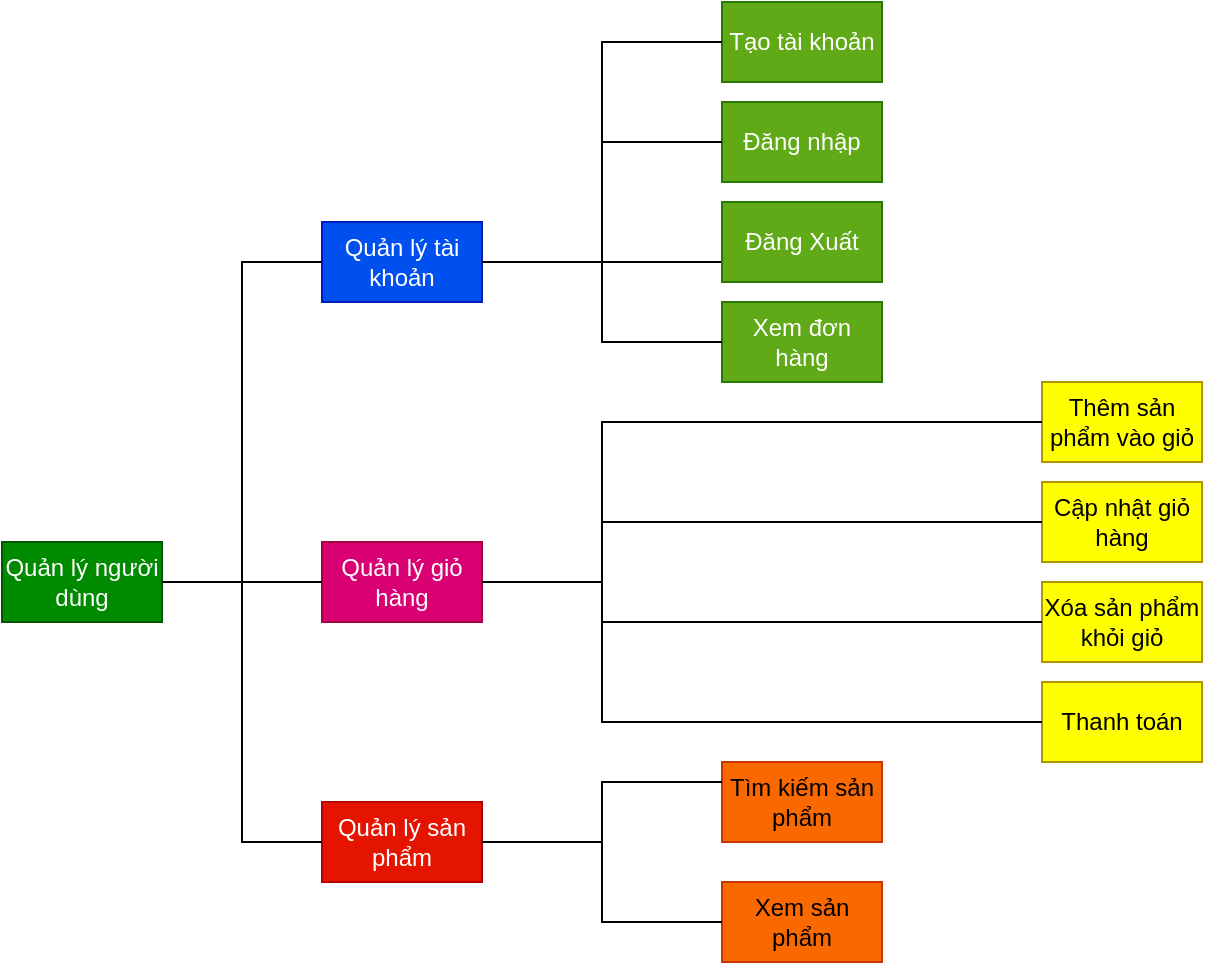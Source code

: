 <mxfile version="20.8.16" type="device"><diagram name="Page-1" id="cZtiOMuYpBlcw7DTUcux"><mxGraphModel dx="1050" dy="621" grid="1" gridSize="10" guides="1" tooltips="1" connect="1" arrows="1" fold="1" page="1" pageScale="1" pageWidth="850" pageHeight="1100" math="0" shadow="0"><root><mxCell id="0"/><mxCell id="1" parent="0"/><mxCell id="k0q9g1fYUGDUizeBWXEa-1" value="Quản lý người dùng" style="rounded=0;whiteSpace=wrap;html=1;fillColor=#008a00;fontColor=#ffffff;strokeColor=#005700;" parent="1" vertex="1"><mxGeometry x="80" y="320" width="80" height="40" as="geometry"/></mxCell><mxCell id="k0q9g1fYUGDUizeBWXEa-2" value="Quản lý tài khoản" style="rounded=0;whiteSpace=wrap;html=1;fillColor=#0050ef;fontColor=#ffffff;strokeColor=#001DBC;" parent="1" vertex="1"><mxGeometry x="240" y="160" width="80" height="40" as="geometry"/></mxCell><mxCell id="k0q9g1fYUGDUizeBWXEa-3" value="Quản lý giỏ hàng" style="rounded=0;whiteSpace=wrap;html=1;fillColor=#d80073;fontColor=#ffffff;strokeColor=#A50040;" parent="1" vertex="1"><mxGeometry x="240" y="320" width="80" height="40" as="geometry"/></mxCell><mxCell id="k0q9g1fYUGDUizeBWXEa-4" value="Quản lý sản phẩm" style="rounded=0;whiteSpace=wrap;html=1;fillColor=#e51400;fontColor=#ffffff;strokeColor=#B20000;" parent="1" vertex="1"><mxGeometry x="240" y="450" width="80" height="40" as="geometry"/></mxCell><mxCell id="k0q9g1fYUGDUizeBWXEa-6" value="" style="endArrow=none;html=1;rounded=0;entryX=0;entryY=0.5;entryDx=0;entryDy=0;exitX=0;exitY=0.5;exitDx=0;exitDy=0;" parent="1" target="k0q9g1fYUGDUizeBWXEa-4" edge="1" source="k0q9g1fYUGDUizeBWXEa-2"><mxGeometry width="50" height="50" relative="1" as="geometry"><mxPoint x="200" y="300" as="sourcePoint"/><mxPoint x="220" y="360" as="targetPoint"/><Array as="points"><mxPoint x="200" y="180"/><mxPoint x="200" y="320"/><mxPoint x="200" y="470"/></Array></mxGeometry></mxCell><mxCell id="k0q9g1fYUGDUizeBWXEa-7" value="" style="endArrow=none;html=1;rounded=0;entryX=0;entryY=0.5;entryDx=0;entryDy=0;" parent="1" target="k0q9g1fYUGDUizeBWXEa-3" edge="1"><mxGeometry width="50" height="50" relative="1" as="geometry"><mxPoint x="200" y="340" as="sourcePoint"/><mxPoint x="300" y="240" as="targetPoint"/></mxGeometry></mxCell><mxCell id="k0q9g1fYUGDUizeBWXEa-8" value="Tạo tài khoản" style="rounded=0;whiteSpace=wrap;html=1;fillColor=#60a917;strokeColor=#2D7600;fontColor=#ffffff;" parent="1" vertex="1"><mxGeometry x="440" y="50" width="80" height="40" as="geometry"/></mxCell><mxCell id="k0q9g1fYUGDUizeBWXEa-9" value="Đăng nhập" style="rounded=0;whiteSpace=wrap;html=1;fillColor=#60a917;fontColor=#ffffff;strokeColor=#2D7600;" parent="1" vertex="1"><mxGeometry x="440" y="100" width="80" height="40" as="geometry"/></mxCell><mxCell id="k0q9g1fYUGDUizeBWXEa-10" value="Thêm sản phẩm vào giỏ" style="rounded=0;whiteSpace=wrap;html=1;fillColor=#FFFF00;fontColor=#000000;strokeColor=#B09500;" parent="1" vertex="1"><mxGeometry x="600" y="240" width="80" height="40" as="geometry"/></mxCell><mxCell id="k0q9g1fYUGDUizeBWXEa-11" value="Cập nhật giỏ hàng" style="rounded=0;whiteSpace=wrap;html=1;fillColor=#FFFF00;fontColor=#000000;strokeColor=#B09500;" parent="1" vertex="1"><mxGeometry x="600" y="290" width="80" height="40" as="geometry"/></mxCell><mxCell id="k0q9g1fYUGDUizeBWXEa-13" value="Tìm kiếm sản phẩm" style="rounded=0;whiteSpace=wrap;html=1;fillColor=#fa6800;fontColor=#000000;strokeColor=#C73500;" parent="1" vertex="1"><mxGeometry x="440" y="430" width="80" height="40" as="geometry"/></mxCell><mxCell id="k0q9g1fYUGDUizeBWXEa-14" value="Xem sản phẩm" style="rounded=0;whiteSpace=wrap;html=1;fillColor=#fa6800;fontColor=#000000;strokeColor=#C73500;" parent="1" vertex="1"><mxGeometry x="440" y="490" width="80" height="40" as="geometry"/></mxCell><mxCell id="k0q9g1fYUGDUizeBWXEa-15" value="Xem đơn hàng" style="rounded=0;whiteSpace=wrap;html=1;fillColor=#60a917;fontColor=#ffffff;strokeColor=#2D7600;" parent="1" vertex="1"><mxGeometry x="440" y="200" width="80" height="40" as="geometry"/></mxCell><mxCell id="k0q9g1fYUGDUizeBWXEa-16" value="" style="endArrow=none;html=1;rounded=0;entryX=0;entryY=0.5;entryDx=0;entryDy=0;exitX=1;exitY=0.5;exitDx=0;exitDy=0;" parent="1" source="k0q9g1fYUGDUizeBWXEa-2" target="k0q9g1fYUGDUizeBWXEa-8" edge="1"><mxGeometry width="50" height="50" relative="1" as="geometry"><mxPoint x="280" y="120" as="sourcePoint"/><mxPoint x="330" y="70" as="targetPoint"/><Array as="points"><mxPoint x="380" y="180"/><mxPoint x="380" y="70"/></Array></mxGeometry></mxCell><mxCell id="k0q9g1fYUGDUizeBWXEa-17" value="" style="endArrow=none;html=1;rounded=0;entryX=0;entryY=0.5;entryDx=0;entryDy=0;" parent="1" target="k0q9g1fYUGDUizeBWXEa-9" edge="1"><mxGeometry width="50" height="50" relative="1" as="geometry"><mxPoint x="380" y="120" as="sourcePoint"/><mxPoint x="440" y="100" as="targetPoint"/></mxGeometry></mxCell><mxCell id="k0q9g1fYUGDUizeBWXEa-18" value="" style="endArrow=none;html=1;rounded=0;entryX=0;entryY=0.75;entryDx=0;entryDy=0;" parent="1" target="X3gnaxNAU5XjDNeQkeqJ-1" edge="1"><mxGeometry width="50" height="50" relative="1" as="geometry"><mxPoint x="380" y="180" as="sourcePoint"/><mxPoint x="420" y="180" as="targetPoint"/></mxGeometry></mxCell><mxCell id="k0q9g1fYUGDUizeBWXEa-19" value="" style="endArrow=none;html=1;rounded=0;exitX=1;exitY=0.5;exitDx=0;exitDy=0;entryX=0;entryY=0.5;entryDx=0;entryDy=0;" parent="1" source="k0q9g1fYUGDUizeBWXEa-3" target="k0q9g1fYUGDUizeBWXEa-10" edge="1"><mxGeometry width="50" height="50" relative="1" as="geometry"><mxPoint x="350" y="280" as="sourcePoint"/><mxPoint x="400" y="230" as="targetPoint"/><Array as="points"><mxPoint x="380" y="340"/><mxPoint x="380" y="260"/></Array></mxGeometry></mxCell><mxCell id="k0q9g1fYUGDUizeBWXEa-21" value="" style="endArrow=none;html=1;rounded=0;exitX=1;exitY=0.5;exitDx=0;exitDy=0;entryX=0;entryY=0.25;entryDx=0;entryDy=0;" parent="1" source="k0q9g1fYUGDUizeBWXEa-4" target="k0q9g1fYUGDUizeBWXEa-13" edge="1"><mxGeometry width="50" height="50" relative="1" as="geometry"><mxPoint x="350" y="450" as="sourcePoint"/><mxPoint x="400" y="400" as="targetPoint"/><Array as="points"><mxPoint x="380" y="470"/><mxPoint x="380" y="440"/></Array></mxGeometry></mxCell><mxCell id="k0q9g1fYUGDUizeBWXEa-22" value="" style="endArrow=none;html=1;rounded=0;exitX=0;exitY=0.5;exitDx=0;exitDy=0;" parent="1" source="k0q9g1fYUGDUizeBWXEa-14" edge="1"><mxGeometry width="50" height="50" relative="1" as="geometry"><mxPoint x="350" y="540" as="sourcePoint"/><mxPoint x="380" y="470" as="targetPoint"/><Array as="points"><mxPoint x="380" y="510"/></Array></mxGeometry></mxCell><mxCell id="X3gnaxNAU5XjDNeQkeqJ-1" value="Đăng Xuất" style="rounded=0;whiteSpace=wrap;html=1;fillColor=#60a917;fontColor=#ffffff;strokeColor=#2D7600;" vertex="1" parent="1"><mxGeometry x="440" y="150" width="80" height="40" as="geometry"/></mxCell><mxCell id="X3gnaxNAU5XjDNeQkeqJ-2" value="" style="endArrow=none;html=1;rounded=0;exitX=0;exitY=0.5;exitDx=0;exitDy=0;" edge="1" parent="1" source="k0q9g1fYUGDUizeBWXEa-15"><mxGeometry width="50" height="50" relative="1" as="geometry"><mxPoint x="360" y="240" as="sourcePoint"/><mxPoint x="380" y="180" as="targetPoint"/><Array as="points"><mxPoint x="380" y="220"/></Array></mxGeometry></mxCell><mxCell id="X3gnaxNAU5XjDNeQkeqJ-3" value="Xóa sản phẩm khỏi giỏ" style="rounded=0;whiteSpace=wrap;html=1;fillColor=#FFFF00;fontColor=#000000;strokeColor=#B09500;" vertex="1" parent="1"><mxGeometry x="600" y="340" width="80" height="40" as="geometry"/></mxCell><mxCell id="X3gnaxNAU5XjDNeQkeqJ-4" value="" style="endArrow=none;html=1;rounded=0;entryX=0;entryY=0.5;entryDx=0;entryDy=0;" edge="1" parent="1" target="X3gnaxNAU5XjDNeQkeqJ-3"><mxGeometry width="50" height="50" relative="1" as="geometry"><mxPoint x="380" y="300" as="sourcePoint"/><mxPoint x="500" y="280" as="targetPoint"/><Array as="points"><mxPoint x="380" y="360"/></Array></mxGeometry></mxCell><mxCell id="X3gnaxNAU5XjDNeQkeqJ-5" value="" style="endArrow=none;html=1;rounded=0;entryX=0;entryY=0.5;entryDx=0;entryDy=0;" edge="1" parent="1" target="k0q9g1fYUGDUizeBWXEa-11"><mxGeometry width="50" height="50" relative="1" as="geometry"><mxPoint x="380" y="310" as="sourcePoint"/><mxPoint x="530" y="290" as="targetPoint"/></mxGeometry></mxCell><mxCell id="X3gnaxNAU5XjDNeQkeqJ-6" value="Thanh toán" style="rounded=0;whiteSpace=wrap;html=1;fillColor=#FFFF00;fontColor=#000000;strokeColor=#B09500;" vertex="1" parent="1"><mxGeometry x="600" y="390" width="80" height="40" as="geometry"/></mxCell><mxCell id="X3gnaxNAU5XjDNeQkeqJ-7" value="" style="endArrow=none;html=1;rounded=0;exitX=1;exitY=0.5;exitDx=0;exitDy=0;" edge="1" parent="1" source="k0q9g1fYUGDUizeBWXEa-1"><mxGeometry width="50" height="50" relative="1" as="geometry"><mxPoint x="170" y="310" as="sourcePoint"/><mxPoint x="200" y="340" as="targetPoint"/></mxGeometry></mxCell><mxCell id="X3gnaxNAU5XjDNeQkeqJ-8" value="" style="endArrow=none;html=1;rounded=0;entryX=0;entryY=0.5;entryDx=0;entryDy=0;" edge="1" parent="1" target="X3gnaxNAU5XjDNeQkeqJ-6"><mxGeometry width="50" height="50" relative="1" as="geometry"><mxPoint x="380" y="360" as="sourcePoint"/><mxPoint x="470" y="380" as="targetPoint"/><Array as="points"><mxPoint x="380" y="410"/></Array></mxGeometry></mxCell></root></mxGraphModel></diagram></mxfile>